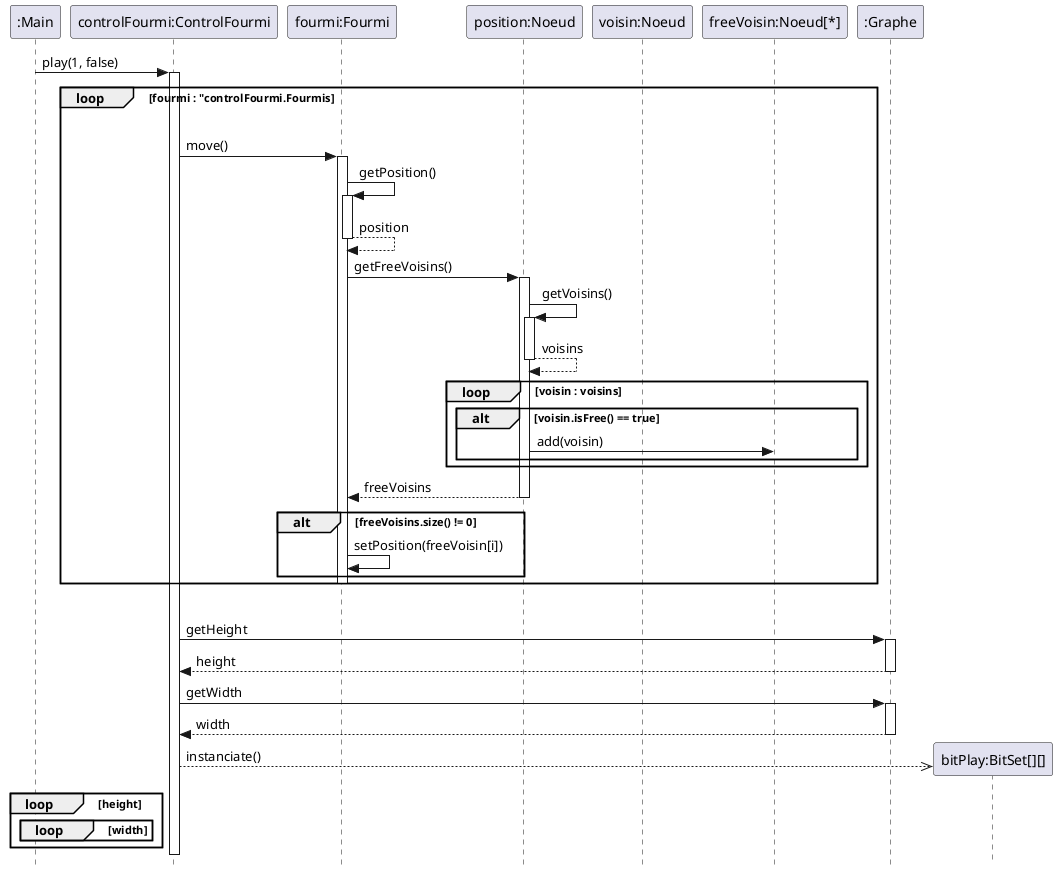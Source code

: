 @startuml
'https://plantuml.com/sequence-diagram
skinparam style strictuml
'autonumber
hide footbox

'title Méthode jouer()
participant ":Main" as main
participant "controlFourmi:ControlFourmi" as controlFourmi
participant "fourmi:Fourmi" as fourmi
participant "position:Noeud" as position
participant "voisin:Noeud" as voisin
participant "freeVoisin:Noeud[*]" as freeVoisins
participant ":Graphe" as graphe
participant "bitPlay:BitSet[][]" as bitPlay

main -> controlFourmi ++ : play(1, false)
    loop fourmi : "controlFourmi.Fourmis
    |||
        controlFourmi -> fourmi ++ : move()
        fourmi -> fourmi  ++ : getPosition()
        return position

        fourmi -> position ++ : getFreeVoisins()
            position -> position ++ : getVoisins()
            return voisins
            loop voisin : voisins
                alt voisin.isFree() == true
                    position -> freeVoisins : add(voisin)
                end
            end
        return freeVoisins

        alt freeVoisins.size() != 0
            fourmi -> fourmi : setPosition(freeVoisin[i])
        end
        deactivate fourmi
    end
|||
    controlFourmi -> graphe ++ : getHeight
    return height
    controlFourmi -> graphe ++ : getWidth
    return width

    create bitPlay
    controlFourmi -->> bitPlay : instanciate()
        loop height
            loop width

            end
        end

deactivate controlFourmi



@enduml